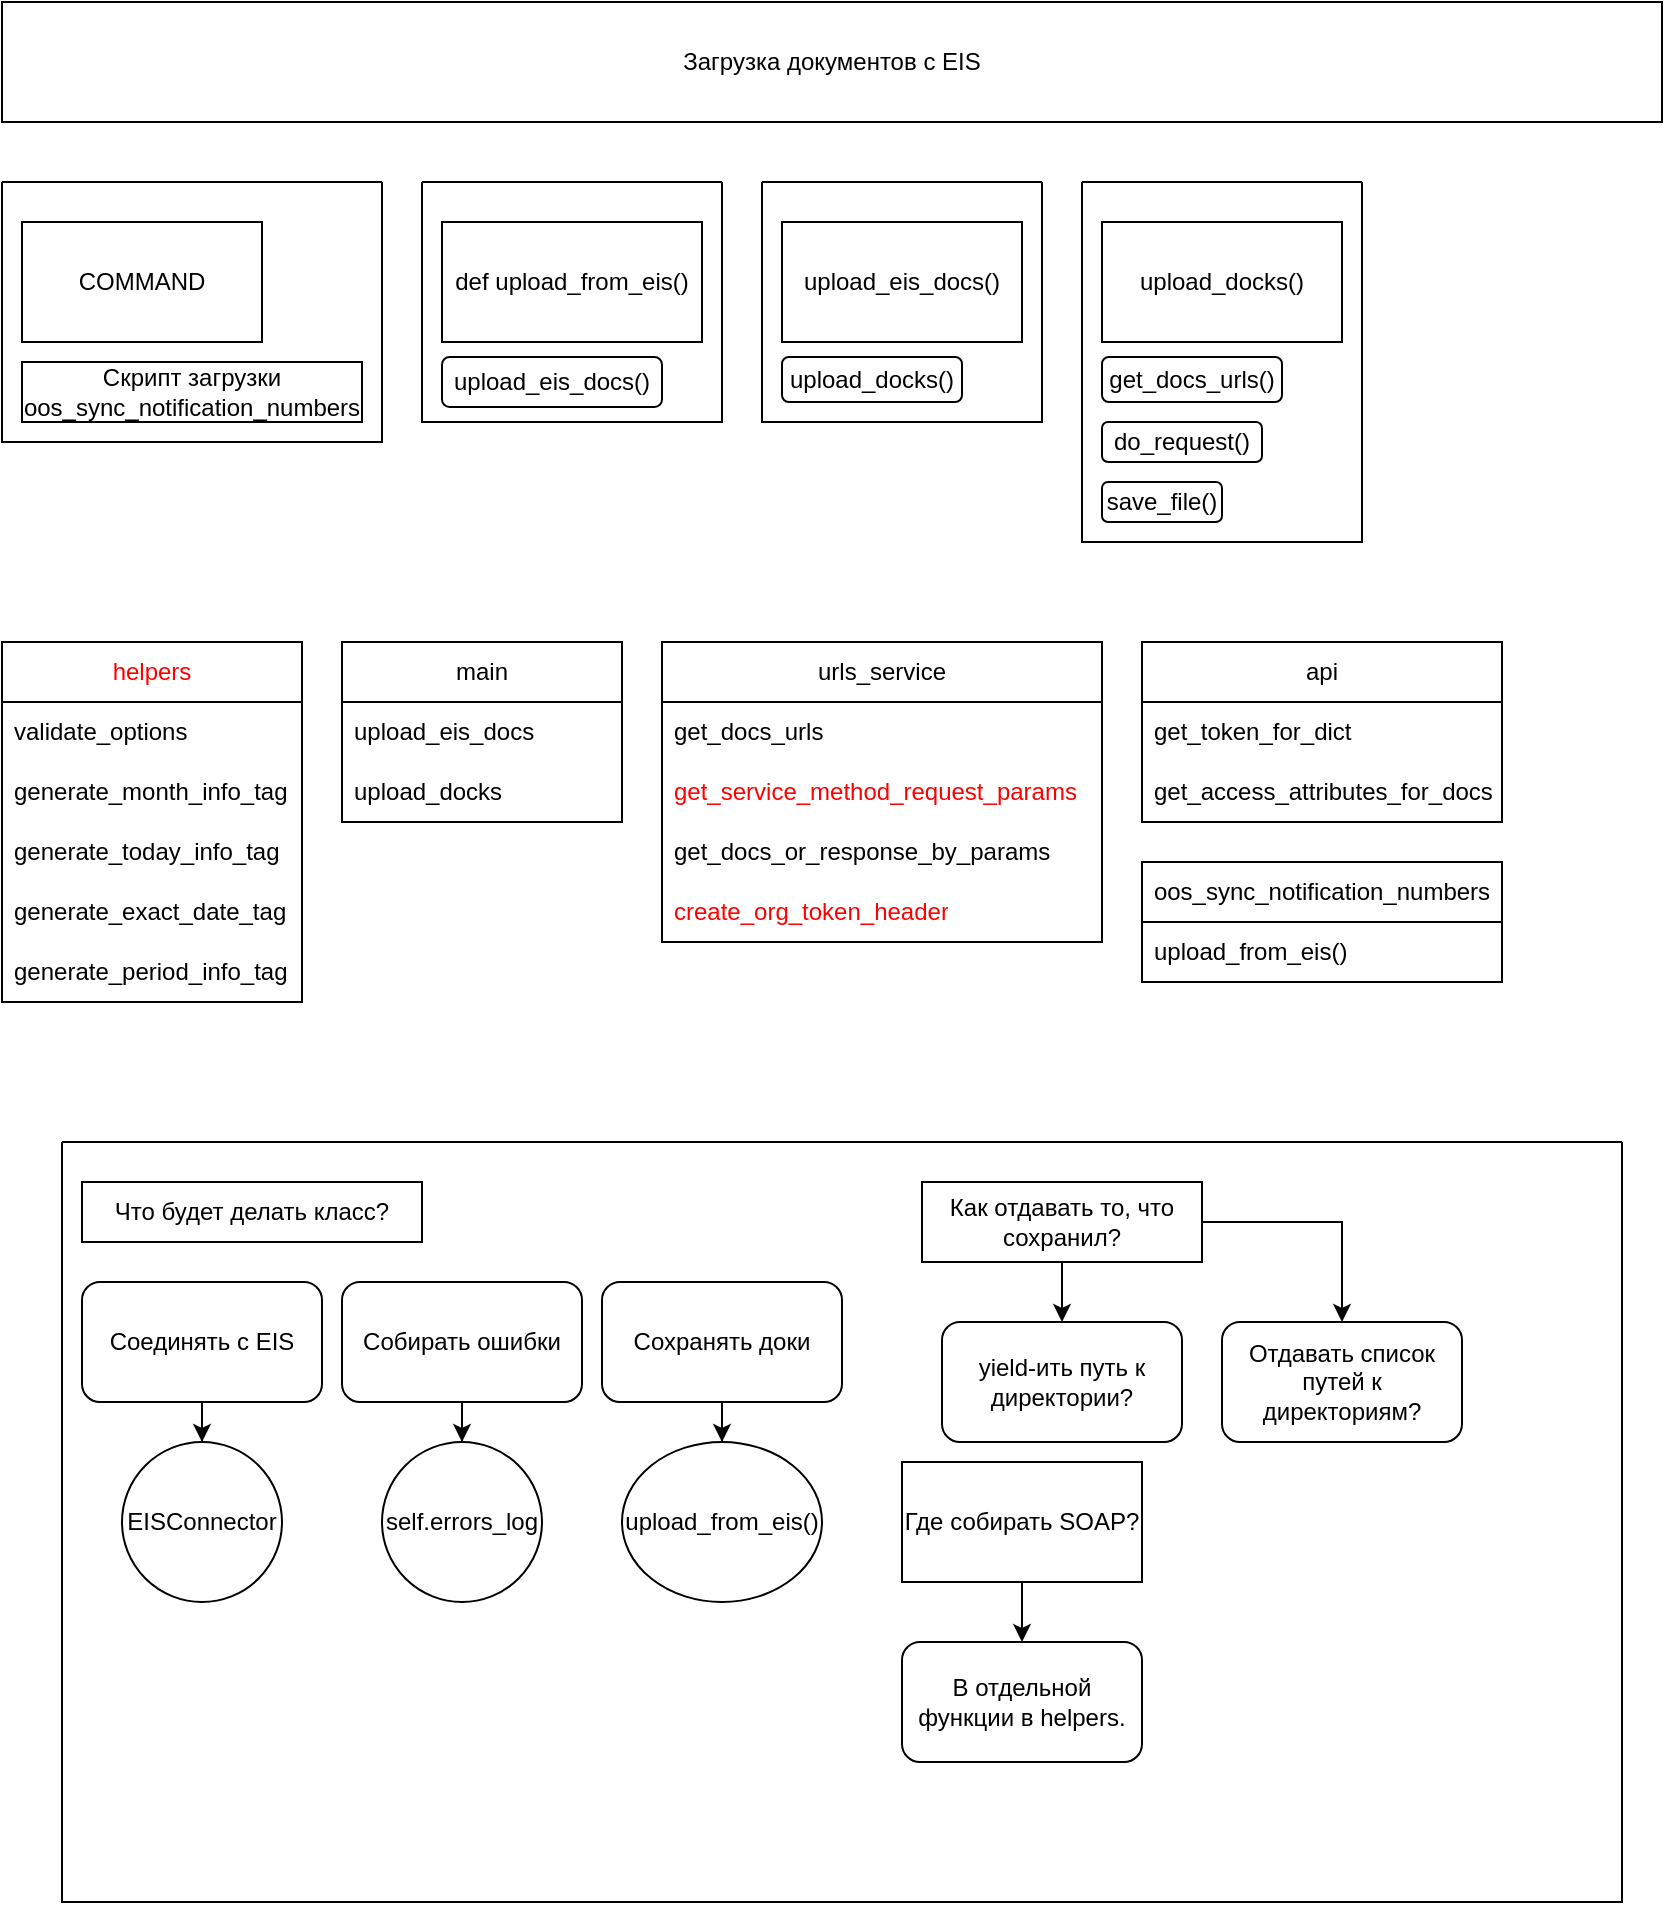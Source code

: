 <mxfile version="24.2.3" type="github">
  <diagram name="Page-1" id="2Vxdna3S16cJ2or73cyh">
    <mxGraphModel dx="1195" dy="655" grid="1" gridSize="10" guides="1" tooltips="1" connect="1" arrows="1" fold="1" page="1" pageScale="1" pageWidth="850" pageHeight="1100" math="0" shadow="0">
      <root>
        <mxCell id="0" />
        <mxCell id="1" parent="0" />
        <mxCell id="w_xfcyIcDATjpzYOrhFV-1" value="Загрузка документов с EIS" style="rounded=0;whiteSpace=wrap;html=1;" vertex="1" parent="1">
          <mxGeometry x="10" y="10" width="830" height="60" as="geometry" />
        </mxCell>
        <mxCell id="w_xfcyIcDATjpzYOrhFV-4" value="" style="swimlane;startSize=0;" vertex="1" parent="1">
          <mxGeometry x="10" y="100" width="190" height="130" as="geometry" />
        </mxCell>
        <mxCell id="w_xfcyIcDATjpzYOrhFV-5" value="COMMAND" style="whiteSpace=wrap;html=1;" vertex="1" parent="w_xfcyIcDATjpzYOrhFV-4">
          <mxGeometry x="10" y="20" width="120" height="60" as="geometry" />
        </mxCell>
        <mxCell id="w_xfcyIcDATjpzYOrhFV-24" value="Скрипт загрузки oos_sync_notification_numbers" style="whiteSpace=wrap;html=1;" vertex="1" parent="w_xfcyIcDATjpzYOrhFV-4">
          <mxGeometry x="10" y="90" width="170" height="30" as="geometry" />
        </mxCell>
        <mxCell id="w_xfcyIcDATjpzYOrhFV-7" value="" style="swimlane;startSize=0;" vertex="1" parent="1">
          <mxGeometry x="220" y="100" width="150" height="120" as="geometry" />
        </mxCell>
        <mxCell id="w_xfcyIcDATjpzYOrhFV-9" value="def upload_from_eis()" style="whiteSpace=wrap;html=1;" vertex="1" parent="w_xfcyIcDATjpzYOrhFV-7">
          <mxGeometry x="10" y="20" width="130" height="60" as="geometry" />
        </mxCell>
        <mxCell id="w_xfcyIcDATjpzYOrhFV-15" value="upload_eis_docs()" style="rounded=1;whiteSpace=wrap;html=1;" vertex="1" parent="w_xfcyIcDATjpzYOrhFV-7">
          <mxGeometry x="10" y="87.5" width="110" height="25" as="geometry" />
        </mxCell>
        <mxCell id="w_xfcyIcDATjpzYOrhFV-11" value="" style="swimlane;startSize=0;" vertex="1" parent="1">
          <mxGeometry x="390" y="100" width="140" height="120" as="geometry" />
        </mxCell>
        <mxCell id="w_xfcyIcDATjpzYOrhFV-13" value="upload_eis_docs()" style="whiteSpace=wrap;html=1;" vertex="1" parent="w_xfcyIcDATjpzYOrhFV-11">
          <mxGeometry x="10" y="20" width="120" height="60" as="geometry" />
        </mxCell>
        <mxCell id="w_xfcyIcDATjpzYOrhFV-16" value="upload_docks()" style="rounded=1;whiteSpace=wrap;html=1;" vertex="1" parent="w_xfcyIcDATjpzYOrhFV-11">
          <mxGeometry x="10" y="87.5" width="90" height="22.5" as="geometry" />
        </mxCell>
        <mxCell id="w_xfcyIcDATjpzYOrhFV-18" value="" style="swimlane;startSize=0;" vertex="1" parent="1">
          <mxGeometry x="550" y="100" width="140" height="180" as="geometry" />
        </mxCell>
        <mxCell id="w_xfcyIcDATjpzYOrhFV-19" value="upload_docks()" style="whiteSpace=wrap;html=1;" vertex="1" parent="w_xfcyIcDATjpzYOrhFV-18">
          <mxGeometry x="10" y="20" width="120" height="60" as="geometry" />
        </mxCell>
        <mxCell id="w_xfcyIcDATjpzYOrhFV-21" value="get_docs_urls()" style="rounded=1;whiteSpace=wrap;html=1;" vertex="1" parent="w_xfcyIcDATjpzYOrhFV-18">
          <mxGeometry x="10" y="87.5" width="90" height="22.5" as="geometry" />
        </mxCell>
        <mxCell id="w_xfcyIcDATjpzYOrhFV-22" value="do_request()" style="rounded=1;whiteSpace=wrap;html=1;" vertex="1" parent="w_xfcyIcDATjpzYOrhFV-18">
          <mxGeometry x="10" y="120" width="80" height="20" as="geometry" />
        </mxCell>
        <mxCell id="w_xfcyIcDATjpzYOrhFV-23" value="save_file()" style="rounded=1;whiteSpace=wrap;html=1;" vertex="1" parent="1">
          <mxGeometry x="560" y="250" width="60" height="20" as="geometry" />
        </mxCell>
        <mxCell id="w_xfcyIcDATjpzYOrhFV-25" value="&lt;font color=&quot;#ff0000&quot;&gt;helpers&lt;/font&gt;" style="swimlane;fontStyle=0;childLayout=stackLayout;horizontal=1;startSize=30;horizontalStack=0;resizeParent=1;resizeParentMax=0;resizeLast=0;collapsible=1;marginBottom=0;whiteSpace=wrap;html=1;" vertex="1" parent="1">
          <mxGeometry x="10" y="330" width="150" height="180" as="geometry">
            <mxRectangle x="10" y="330" width="80" height="30" as="alternateBounds" />
          </mxGeometry>
        </mxCell>
        <mxCell id="w_xfcyIcDATjpzYOrhFV-26" value="validate_options" style="text;strokeColor=none;fillColor=none;align=left;verticalAlign=middle;spacingLeft=4;spacingRight=4;overflow=hidden;points=[[0,0.5],[1,0.5]];portConstraint=eastwest;rotatable=0;whiteSpace=wrap;html=1;" vertex="1" parent="w_xfcyIcDATjpzYOrhFV-25">
          <mxGeometry y="30" width="150" height="30" as="geometry" />
        </mxCell>
        <mxCell id="w_xfcyIcDATjpzYOrhFV-27" value="generate_month_info_tag" style="text;strokeColor=none;fillColor=none;align=left;verticalAlign=middle;spacingLeft=4;spacingRight=4;overflow=hidden;points=[[0,0.5],[1,0.5]];portConstraint=eastwest;rotatable=0;whiteSpace=wrap;html=1;" vertex="1" parent="w_xfcyIcDATjpzYOrhFV-25">
          <mxGeometry y="60" width="150" height="30" as="geometry" />
        </mxCell>
        <mxCell id="w_xfcyIcDATjpzYOrhFV-28" value="generate_today_info_tag" style="text;strokeColor=none;fillColor=none;align=left;verticalAlign=middle;spacingLeft=4;spacingRight=4;overflow=hidden;points=[[0,0.5],[1,0.5]];portConstraint=eastwest;rotatable=0;whiteSpace=wrap;html=1;" vertex="1" parent="w_xfcyIcDATjpzYOrhFV-25">
          <mxGeometry y="90" width="150" height="30" as="geometry" />
        </mxCell>
        <mxCell id="w_xfcyIcDATjpzYOrhFV-59" value="generate_exact_date_tag" style="text;strokeColor=none;fillColor=none;align=left;verticalAlign=middle;spacingLeft=4;spacingRight=4;overflow=hidden;points=[[0,0.5],[1,0.5]];portConstraint=eastwest;rotatable=0;whiteSpace=wrap;html=1;" vertex="1" parent="w_xfcyIcDATjpzYOrhFV-25">
          <mxGeometry y="120" width="150" height="30" as="geometry" />
        </mxCell>
        <mxCell id="w_xfcyIcDATjpzYOrhFV-61" value="generate_period_info_tag" style="text;strokeColor=none;fillColor=none;align=left;verticalAlign=middle;spacingLeft=4;spacingRight=4;overflow=hidden;points=[[0,0.5],[1,0.5]];portConstraint=eastwest;rotatable=0;whiteSpace=wrap;html=1;" vertex="1" parent="w_xfcyIcDATjpzYOrhFV-25">
          <mxGeometry y="150" width="150" height="30" as="geometry" />
        </mxCell>
        <mxCell id="w_xfcyIcDATjpzYOrhFV-29" value="main" style="swimlane;fontStyle=0;childLayout=stackLayout;horizontal=1;startSize=30;horizontalStack=0;resizeParent=1;resizeParentMax=0;resizeLast=0;collapsible=1;marginBottom=0;whiteSpace=wrap;html=1;" vertex="1" parent="1">
          <mxGeometry x="180" y="330" width="140" height="90" as="geometry" />
        </mxCell>
        <mxCell id="w_xfcyIcDATjpzYOrhFV-31" value="upload_eis_docs" style="text;strokeColor=none;fillColor=none;align=left;verticalAlign=middle;spacingLeft=4;spacingRight=4;overflow=hidden;points=[[0,0.5],[1,0.5]];portConstraint=eastwest;rotatable=0;whiteSpace=wrap;html=1;" vertex="1" parent="w_xfcyIcDATjpzYOrhFV-29">
          <mxGeometry y="30" width="140" height="30" as="geometry" />
        </mxCell>
        <mxCell id="w_xfcyIcDATjpzYOrhFV-30" value="upload_docks" style="text;strokeColor=none;fillColor=none;align=left;verticalAlign=middle;spacingLeft=4;spacingRight=4;overflow=hidden;points=[[0,0.5],[1,0.5]];portConstraint=eastwest;rotatable=0;whiteSpace=wrap;html=1;" vertex="1" parent="w_xfcyIcDATjpzYOrhFV-29">
          <mxGeometry y="60" width="140" height="30" as="geometry" />
        </mxCell>
        <mxCell id="w_xfcyIcDATjpzYOrhFV-33" value="urls_service" style="swimlane;fontStyle=0;childLayout=stackLayout;horizontal=1;startSize=30;horizontalStack=0;resizeParent=1;resizeParentMax=0;resizeLast=0;collapsible=1;marginBottom=0;whiteSpace=wrap;html=1;" vertex="1" parent="1">
          <mxGeometry x="340" y="330" width="220" height="150" as="geometry" />
        </mxCell>
        <mxCell id="w_xfcyIcDATjpzYOrhFV-34" value="get_docs_urls" style="text;strokeColor=none;fillColor=none;align=left;verticalAlign=middle;spacingLeft=4;spacingRight=4;overflow=hidden;points=[[0,0.5],[1,0.5]];portConstraint=eastwest;rotatable=0;whiteSpace=wrap;html=1;" vertex="1" parent="w_xfcyIcDATjpzYOrhFV-33">
          <mxGeometry y="30" width="220" height="30" as="geometry" />
        </mxCell>
        <mxCell id="w_xfcyIcDATjpzYOrhFV-35" value="&lt;font color=&quot;#ff0000&quot;&gt;get_service_method_request_params&lt;/font&gt;" style="text;strokeColor=none;fillColor=none;align=left;verticalAlign=middle;spacingLeft=4;spacingRight=4;overflow=hidden;points=[[0,0.5],[1,0.5]];portConstraint=eastwest;rotatable=0;whiteSpace=wrap;html=1;" vertex="1" parent="w_xfcyIcDATjpzYOrhFV-33">
          <mxGeometry y="60" width="220" height="30" as="geometry" />
        </mxCell>
        <mxCell id="w_xfcyIcDATjpzYOrhFV-36" value="get_docs_or_response_by_params" style="text;strokeColor=none;fillColor=none;align=left;verticalAlign=middle;spacingLeft=4;spacingRight=4;overflow=hidden;points=[[0,0.5],[1,0.5]];portConstraint=eastwest;rotatable=0;whiteSpace=wrap;html=1;" vertex="1" parent="w_xfcyIcDATjpzYOrhFV-33">
          <mxGeometry y="90" width="220" height="30" as="geometry" />
        </mxCell>
        <mxCell id="w_xfcyIcDATjpzYOrhFV-62" value="&lt;font color=&quot;#ff0000&quot;&gt;create_org_token_header&lt;/font&gt;" style="text;strokeColor=none;fillColor=none;align=left;verticalAlign=middle;spacingLeft=4;spacingRight=4;overflow=hidden;points=[[0,0.5],[1,0.5]];portConstraint=eastwest;rotatable=0;whiteSpace=wrap;html=1;" vertex="1" parent="w_xfcyIcDATjpzYOrhFV-33">
          <mxGeometry y="120" width="220" height="30" as="geometry" />
        </mxCell>
        <mxCell id="w_xfcyIcDATjpzYOrhFV-41" value="api" style="swimlane;fontStyle=0;childLayout=stackLayout;horizontal=1;startSize=30;horizontalStack=0;resizeParent=1;resizeParentMax=0;resizeLast=0;collapsible=1;marginBottom=0;whiteSpace=wrap;html=1;" vertex="1" parent="1">
          <mxGeometry x="580" y="330" width="180" height="90" as="geometry" />
        </mxCell>
        <mxCell id="w_xfcyIcDATjpzYOrhFV-42" value="get_token_for_dict" style="text;strokeColor=none;fillColor=none;align=left;verticalAlign=middle;spacingLeft=4;spacingRight=4;overflow=hidden;points=[[0,0.5],[1,0.5]];portConstraint=eastwest;rotatable=0;whiteSpace=wrap;html=1;" vertex="1" parent="w_xfcyIcDATjpzYOrhFV-41">
          <mxGeometry y="30" width="180" height="30" as="geometry" />
        </mxCell>
        <mxCell id="w_xfcyIcDATjpzYOrhFV-43" value="get_access_attributes_for_docs" style="text;strokeColor=none;fillColor=none;align=left;verticalAlign=middle;spacingLeft=4;spacingRight=4;overflow=hidden;points=[[0,0.5],[1,0.5]];portConstraint=eastwest;rotatable=0;whiteSpace=wrap;html=1;" vertex="1" parent="w_xfcyIcDATjpzYOrhFV-41">
          <mxGeometry y="60" width="180" height="30" as="geometry" />
        </mxCell>
        <mxCell id="w_xfcyIcDATjpzYOrhFV-51" value="oos_sync_notification_numbers" style="swimlane;fontStyle=0;childLayout=stackLayout;horizontal=1;startSize=30;horizontalStack=0;resizeParent=1;resizeParentMax=0;resizeLast=0;collapsible=1;marginBottom=0;whiteSpace=wrap;html=1;" vertex="1" parent="1">
          <mxGeometry x="580" y="440" width="180" height="60" as="geometry" />
        </mxCell>
        <mxCell id="w_xfcyIcDATjpzYOrhFV-52" value="upload_from_eis()" style="text;strokeColor=none;fillColor=none;align=left;verticalAlign=middle;spacingLeft=4;spacingRight=4;overflow=hidden;points=[[0,0.5],[1,0.5]];portConstraint=eastwest;rotatable=0;whiteSpace=wrap;html=1;" vertex="1" parent="w_xfcyIcDATjpzYOrhFV-51">
          <mxGeometry y="30" width="180" height="30" as="geometry" />
        </mxCell>
        <mxCell id="w_xfcyIcDATjpzYOrhFV-63" value="" style="swimlane;startSize=0;" vertex="1" parent="1">
          <mxGeometry x="40" y="580" width="780" height="380" as="geometry" />
        </mxCell>
        <mxCell id="w_xfcyIcDATjpzYOrhFV-73" style="edgeStyle=orthogonalEdgeStyle;rounded=0;orthogonalLoop=1;jettySize=auto;html=1;entryX=0.5;entryY=0;entryDx=0;entryDy=0;" edge="1" parent="w_xfcyIcDATjpzYOrhFV-63" source="w_xfcyIcDATjpzYOrhFV-69" target="w_xfcyIcDATjpzYOrhFV-72">
          <mxGeometry relative="1" as="geometry" />
        </mxCell>
        <mxCell id="w_xfcyIcDATjpzYOrhFV-69" value="Соединять с EIS" style="rounded=1;whiteSpace=wrap;html=1;" vertex="1" parent="w_xfcyIcDATjpzYOrhFV-63">
          <mxGeometry x="10" y="70" width="120" height="60" as="geometry" />
        </mxCell>
        <mxCell id="w_xfcyIcDATjpzYOrhFV-72" value="EISConnector" style="ellipse;whiteSpace=wrap;html=1;" vertex="1" parent="w_xfcyIcDATjpzYOrhFV-63">
          <mxGeometry x="30" y="150" width="80" height="80" as="geometry" />
        </mxCell>
        <mxCell id="w_xfcyIcDATjpzYOrhFV-75" value="self.errors_log" style="ellipse;whiteSpace=wrap;html=1;" vertex="1" parent="w_xfcyIcDATjpzYOrhFV-63">
          <mxGeometry x="160" y="150" width="80" height="80" as="geometry" />
        </mxCell>
        <mxCell id="w_xfcyIcDATjpzYOrhFV-81" value="" style="edgeStyle=orthogonalEdgeStyle;rounded=0;orthogonalLoop=1;jettySize=auto;html=1;" edge="1" parent="w_xfcyIcDATjpzYOrhFV-63" source="w_xfcyIcDATjpzYOrhFV-79" target="w_xfcyIcDATjpzYOrhFV-80">
          <mxGeometry relative="1" as="geometry" />
        </mxCell>
        <mxCell id="w_xfcyIcDATjpzYOrhFV-79" value="Сохранять доки" style="rounded=1;whiteSpace=wrap;html=1;" vertex="1" parent="w_xfcyIcDATjpzYOrhFV-63">
          <mxGeometry x="270" y="70" width="120" height="60" as="geometry" />
        </mxCell>
        <mxCell id="w_xfcyIcDATjpzYOrhFV-80" value="upload_from_eis()" style="ellipse;whiteSpace=wrap;html=1;rounded=1;" vertex="1" parent="w_xfcyIcDATjpzYOrhFV-63">
          <mxGeometry x="280" y="150" width="100" height="80" as="geometry" />
        </mxCell>
        <mxCell id="w_xfcyIcDATjpzYOrhFV-85" value="" style="edgeStyle=orthogonalEdgeStyle;rounded=0;orthogonalLoop=1;jettySize=auto;html=1;" edge="1" parent="w_xfcyIcDATjpzYOrhFV-63" source="w_xfcyIcDATjpzYOrhFV-82" target="w_xfcyIcDATjpzYOrhFV-84">
          <mxGeometry relative="1" as="geometry" />
        </mxCell>
        <mxCell id="w_xfcyIcDATjpzYOrhFV-87" value="" style="edgeStyle=orthogonalEdgeStyle;rounded=0;orthogonalLoop=1;jettySize=auto;html=1;" edge="1" parent="w_xfcyIcDATjpzYOrhFV-63" source="w_xfcyIcDATjpzYOrhFV-82" target="w_xfcyIcDATjpzYOrhFV-86">
          <mxGeometry relative="1" as="geometry" />
        </mxCell>
        <mxCell id="w_xfcyIcDATjpzYOrhFV-82" value="Как отдавать то, что сохранил?" style="whiteSpace=wrap;html=1;" vertex="1" parent="w_xfcyIcDATjpzYOrhFV-63">
          <mxGeometry x="430" y="20" width="140" height="40" as="geometry" />
        </mxCell>
        <mxCell id="w_xfcyIcDATjpzYOrhFV-84" value="yield-ить путь к директории?" style="rounded=1;whiteSpace=wrap;html=1;" vertex="1" parent="w_xfcyIcDATjpzYOrhFV-63">
          <mxGeometry x="440" y="90" width="120" height="60" as="geometry" />
        </mxCell>
        <mxCell id="w_xfcyIcDATjpzYOrhFV-86" value="Отдавать список путей к директориям?" style="rounded=1;whiteSpace=wrap;html=1;" vertex="1" parent="w_xfcyIcDATjpzYOrhFV-63">
          <mxGeometry x="580" y="90" width="120" height="60" as="geometry" />
        </mxCell>
        <mxCell id="w_xfcyIcDATjpzYOrhFV-92" style="edgeStyle=orthogonalEdgeStyle;rounded=0;orthogonalLoop=1;jettySize=auto;html=1;entryX=0.5;entryY=0;entryDx=0;entryDy=0;" edge="1" parent="w_xfcyIcDATjpzYOrhFV-63" source="w_xfcyIcDATjpzYOrhFV-90" target="w_xfcyIcDATjpzYOrhFV-91">
          <mxGeometry relative="1" as="geometry" />
        </mxCell>
        <mxCell id="w_xfcyIcDATjpzYOrhFV-90" value="Где собирать SOAP?" style="whiteSpace=wrap;html=1;" vertex="1" parent="w_xfcyIcDATjpzYOrhFV-63">
          <mxGeometry x="420" y="160" width="120" height="60" as="geometry" />
        </mxCell>
        <mxCell id="w_xfcyIcDATjpzYOrhFV-91" value="В отдельной функции в helpers." style="rounded=1;whiteSpace=wrap;html=1;" vertex="1" parent="w_xfcyIcDATjpzYOrhFV-63">
          <mxGeometry x="420" y="250" width="120" height="60" as="geometry" />
        </mxCell>
        <mxCell id="w_xfcyIcDATjpzYOrhFV-68" value="Что будет делать класс?" style="whiteSpace=wrap;html=1;" vertex="1" parent="1">
          <mxGeometry x="50" y="600" width="170" height="30" as="geometry" />
        </mxCell>
        <mxCell id="w_xfcyIcDATjpzYOrhFV-76" style="edgeStyle=orthogonalEdgeStyle;rounded=0;orthogonalLoop=1;jettySize=auto;html=1;entryX=0.5;entryY=0;entryDx=0;entryDy=0;" edge="1" parent="1" source="w_xfcyIcDATjpzYOrhFV-74" target="w_xfcyIcDATjpzYOrhFV-75">
          <mxGeometry relative="1" as="geometry" />
        </mxCell>
        <mxCell id="w_xfcyIcDATjpzYOrhFV-74" value="Собирать ошибки" style="rounded=1;whiteSpace=wrap;html=1;" vertex="1" parent="1">
          <mxGeometry x="180" y="650" width="120" height="60" as="geometry" />
        </mxCell>
      </root>
    </mxGraphModel>
  </diagram>
</mxfile>

